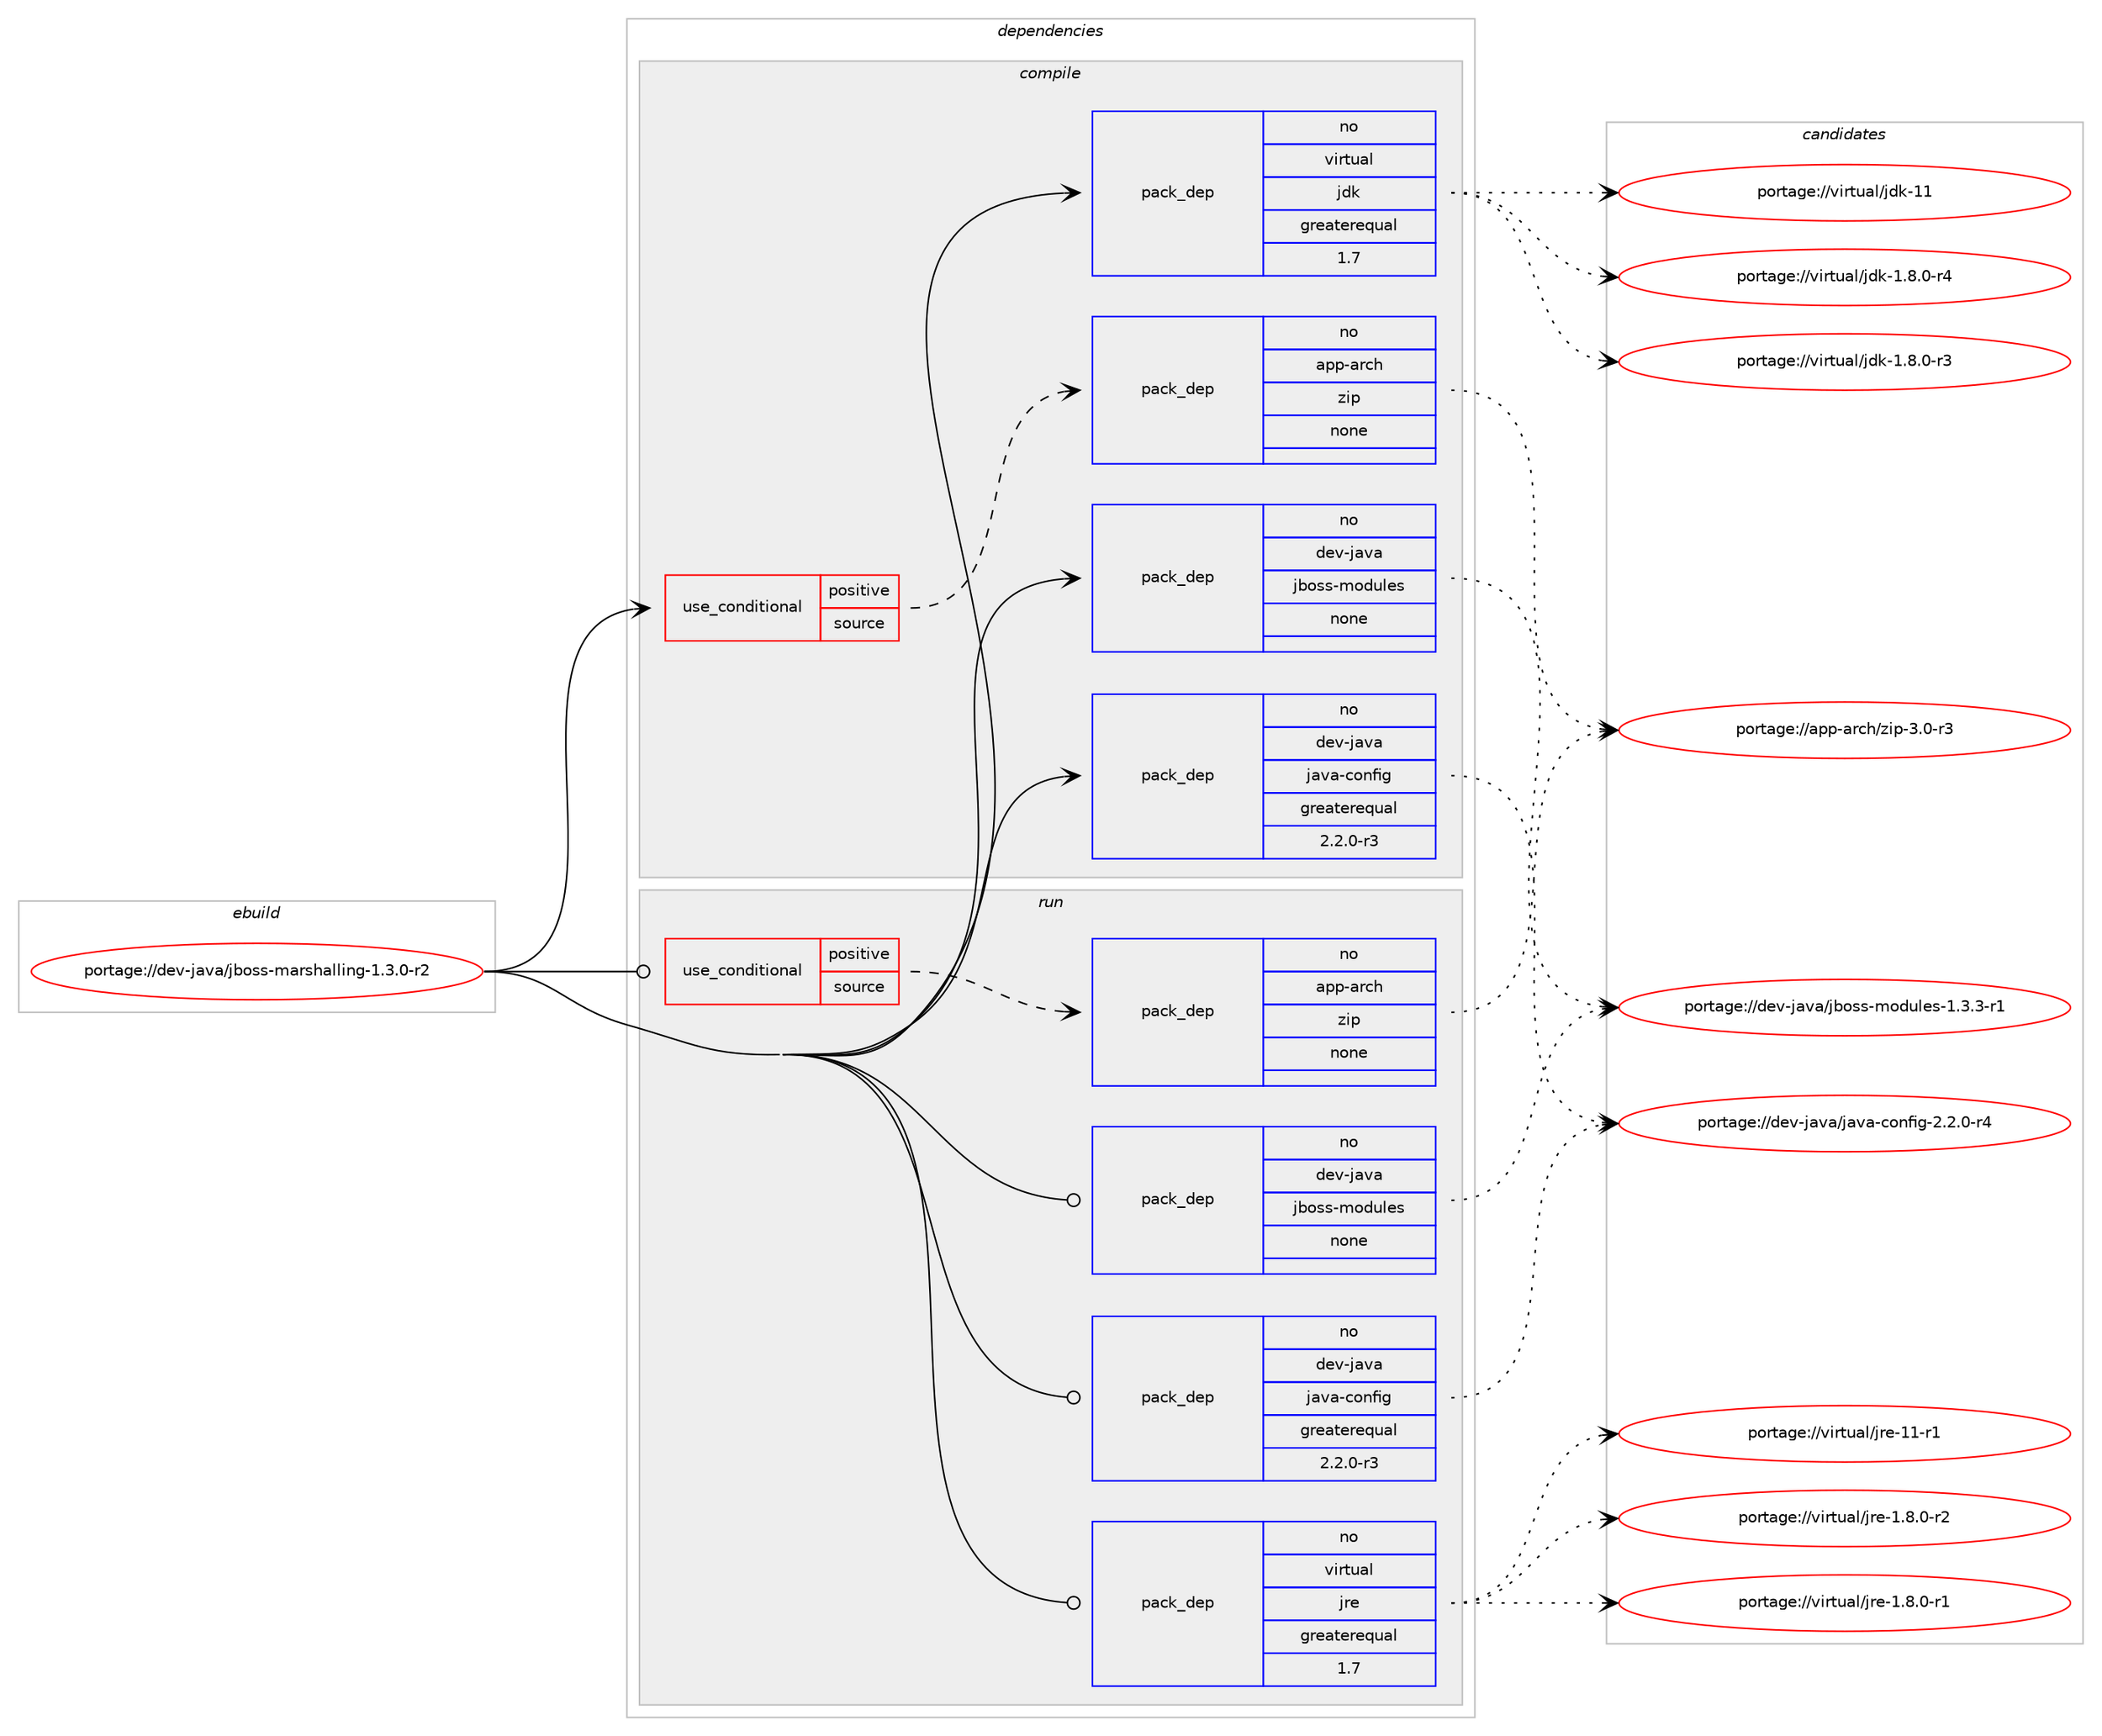 digraph prolog {

# *************
# Graph options
# *************

newrank=true;
concentrate=true;
compound=true;
graph [rankdir=LR,fontname=Helvetica,fontsize=10,ranksep=1.5];#, ranksep=2.5, nodesep=0.2];
edge  [arrowhead=vee];
node  [fontname=Helvetica,fontsize=10];

# **********
# The ebuild
# **********

subgraph cluster_leftcol {
color=gray;
rank=same;
label=<<i>ebuild</i>>;
id [label="portage://dev-java/jboss-marshalling-1.3.0-r2", color=red, width=4, href="../dev-java/jboss-marshalling-1.3.0-r2.svg"];
}

# ****************
# The dependencies
# ****************

subgraph cluster_midcol {
color=gray;
label=<<i>dependencies</i>>;
subgraph cluster_compile {
fillcolor="#eeeeee";
style=filled;
label=<<i>compile</i>>;
subgraph cond129897 {
dependency530014 [label=<<TABLE BORDER="0" CELLBORDER="1" CELLSPACING="0" CELLPADDING="4"><TR><TD ROWSPAN="3" CELLPADDING="10">use_conditional</TD></TR><TR><TD>positive</TD></TR><TR><TD>source</TD></TR></TABLE>>, shape=none, color=red];
subgraph pack394505 {
dependency530015 [label=<<TABLE BORDER="0" CELLBORDER="1" CELLSPACING="0" CELLPADDING="4" WIDTH="220"><TR><TD ROWSPAN="6" CELLPADDING="30">pack_dep</TD></TR><TR><TD WIDTH="110">no</TD></TR><TR><TD>app-arch</TD></TR><TR><TD>zip</TD></TR><TR><TD>none</TD></TR><TR><TD></TD></TR></TABLE>>, shape=none, color=blue];
}
dependency530014:e -> dependency530015:w [weight=20,style="dashed",arrowhead="vee"];
}
id:e -> dependency530014:w [weight=20,style="solid",arrowhead="vee"];
subgraph pack394506 {
dependency530016 [label=<<TABLE BORDER="0" CELLBORDER="1" CELLSPACING="0" CELLPADDING="4" WIDTH="220"><TR><TD ROWSPAN="6" CELLPADDING="30">pack_dep</TD></TR><TR><TD WIDTH="110">no</TD></TR><TR><TD>dev-java</TD></TR><TR><TD>java-config</TD></TR><TR><TD>greaterequal</TD></TR><TR><TD>2.2.0-r3</TD></TR></TABLE>>, shape=none, color=blue];
}
id:e -> dependency530016:w [weight=20,style="solid",arrowhead="vee"];
subgraph pack394507 {
dependency530017 [label=<<TABLE BORDER="0" CELLBORDER="1" CELLSPACING="0" CELLPADDING="4" WIDTH="220"><TR><TD ROWSPAN="6" CELLPADDING="30">pack_dep</TD></TR><TR><TD WIDTH="110">no</TD></TR><TR><TD>dev-java</TD></TR><TR><TD>jboss-modules</TD></TR><TR><TD>none</TD></TR><TR><TD></TD></TR></TABLE>>, shape=none, color=blue];
}
id:e -> dependency530017:w [weight=20,style="solid",arrowhead="vee"];
subgraph pack394508 {
dependency530018 [label=<<TABLE BORDER="0" CELLBORDER="1" CELLSPACING="0" CELLPADDING="4" WIDTH="220"><TR><TD ROWSPAN="6" CELLPADDING="30">pack_dep</TD></TR><TR><TD WIDTH="110">no</TD></TR><TR><TD>virtual</TD></TR><TR><TD>jdk</TD></TR><TR><TD>greaterequal</TD></TR><TR><TD>1.7</TD></TR></TABLE>>, shape=none, color=blue];
}
id:e -> dependency530018:w [weight=20,style="solid",arrowhead="vee"];
}
subgraph cluster_compileandrun {
fillcolor="#eeeeee";
style=filled;
label=<<i>compile and run</i>>;
}
subgraph cluster_run {
fillcolor="#eeeeee";
style=filled;
label=<<i>run</i>>;
subgraph cond129898 {
dependency530019 [label=<<TABLE BORDER="0" CELLBORDER="1" CELLSPACING="0" CELLPADDING="4"><TR><TD ROWSPAN="3" CELLPADDING="10">use_conditional</TD></TR><TR><TD>positive</TD></TR><TR><TD>source</TD></TR></TABLE>>, shape=none, color=red];
subgraph pack394509 {
dependency530020 [label=<<TABLE BORDER="0" CELLBORDER="1" CELLSPACING="0" CELLPADDING="4" WIDTH="220"><TR><TD ROWSPAN="6" CELLPADDING="30">pack_dep</TD></TR><TR><TD WIDTH="110">no</TD></TR><TR><TD>app-arch</TD></TR><TR><TD>zip</TD></TR><TR><TD>none</TD></TR><TR><TD></TD></TR></TABLE>>, shape=none, color=blue];
}
dependency530019:e -> dependency530020:w [weight=20,style="dashed",arrowhead="vee"];
}
id:e -> dependency530019:w [weight=20,style="solid",arrowhead="odot"];
subgraph pack394510 {
dependency530021 [label=<<TABLE BORDER="0" CELLBORDER="1" CELLSPACING="0" CELLPADDING="4" WIDTH="220"><TR><TD ROWSPAN="6" CELLPADDING="30">pack_dep</TD></TR><TR><TD WIDTH="110">no</TD></TR><TR><TD>dev-java</TD></TR><TR><TD>java-config</TD></TR><TR><TD>greaterequal</TD></TR><TR><TD>2.2.0-r3</TD></TR></TABLE>>, shape=none, color=blue];
}
id:e -> dependency530021:w [weight=20,style="solid",arrowhead="odot"];
subgraph pack394511 {
dependency530022 [label=<<TABLE BORDER="0" CELLBORDER="1" CELLSPACING="0" CELLPADDING="4" WIDTH="220"><TR><TD ROWSPAN="6" CELLPADDING="30">pack_dep</TD></TR><TR><TD WIDTH="110">no</TD></TR><TR><TD>dev-java</TD></TR><TR><TD>jboss-modules</TD></TR><TR><TD>none</TD></TR><TR><TD></TD></TR></TABLE>>, shape=none, color=blue];
}
id:e -> dependency530022:w [weight=20,style="solid",arrowhead="odot"];
subgraph pack394512 {
dependency530023 [label=<<TABLE BORDER="0" CELLBORDER="1" CELLSPACING="0" CELLPADDING="4" WIDTH="220"><TR><TD ROWSPAN="6" CELLPADDING="30">pack_dep</TD></TR><TR><TD WIDTH="110">no</TD></TR><TR><TD>virtual</TD></TR><TR><TD>jre</TD></TR><TR><TD>greaterequal</TD></TR><TR><TD>1.7</TD></TR></TABLE>>, shape=none, color=blue];
}
id:e -> dependency530023:w [weight=20,style="solid",arrowhead="odot"];
}
}

# **************
# The candidates
# **************

subgraph cluster_choices {
rank=same;
color=gray;
label=<<i>candidates</i>>;

subgraph choice394505 {
color=black;
nodesep=1;
choice9711211245971149910447122105112455146484511451 [label="portage://app-arch/zip-3.0-r3", color=red, width=4,href="../app-arch/zip-3.0-r3.svg"];
dependency530015:e -> choice9711211245971149910447122105112455146484511451:w [style=dotted,weight="100"];
}
subgraph choice394506 {
color=black;
nodesep=1;
choice10010111845106971189747106971189745991111101021051034550465046484511452 [label="portage://dev-java/java-config-2.2.0-r4", color=red, width=4,href="../dev-java/java-config-2.2.0-r4.svg"];
dependency530016:e -> choice10010111845106971189747106971189745991111101021051034550465046484511452:w [style=dotted,weight="100"];
}
subgraph choice394507 {
color=black;
nodesep=1;
choice1001011184510697118974710698111115115451091111001171081011154549465146514511449 [label="portage://dev-java/jboss-modules-1.3.3-r1", color=red, width=4,href="../dev-java/jboss-modules-1.3.3-r1.svg"];
dependency530017:e -> choice1001011184510697118974710698111115115451091111001171081011154549465146514511449:w [style=dotted,weight="100"];
}
subgraph choice394508 {
color=black;
nodesep=1;
choice1181051141161179710847106100107454949 [label="portage://virtual/jdk-11", color=red, width=4,href="../virtual/jdk-11.svg"];
choice11810511411611797108471061001074549465646484511452 [label="portage://virtual/jdk-1.8.0-r4", color=red, width=4,href="../virtual/jdk-1.8.0-r4.svg"];
choice11810511411611797108471061001074549465646484511451 [label="portage://virtual/jdk-1.8.0-r3", color=red, width=4,href="../virtual/jdk-1.8.0-r3.svg"];
dependency530018:e -> choice1181051141161179710847106100107454949:w [style=dotted,weight="100"];
dependency530018:e -> choice11810511411611797108471061001074549465646484511452:w [style=dotted,weight="100"];
dependency530018:e -> choice11810511411611797108471061001074549465646484511451:w [style=dotted,weight="100"];
}
subgraph choice394509 {
color=black;
nodesep=1;
choice9711211245971149910447122105112455146484511451 [label="portage://app-arch/zip-3.0-r3", color=red, width=4,href="../app-arch/zip-3.0-r3.svg"];
dependency530020:e -> choice9711211245971149910447122105112455146484511451:w [style=dotted,weight="100"];
}
subgraph choice394510 {
color=black;
nodesep=1;
choice10010111845106971189747106971189745991111101021051034550465046484511452 [label="portage://dev-java/java-config-2.2.0-r4", color=red, width=4,href="../dev-java/java-config-2.2.0-r4.svg"];
dependency530021:e -> choice10010111845106971189747106971189745991111101021051034550465046484511452:w [style=dotted,weight="100"];
}
subgraph choice394511 {
color=black;
nodesep=1;
choice1001011184510697118974710698111115115451091111001171081011154549465146514511449 [label="portage://dev-java/jboss-modules-1.3.3-r1", color=red, width=4,href="../dev-java/jboss-modules-1.3.3-r1.svg"];
dependency530022:e -> choice1001011184510697118974710698111115115451091111001171081011154549465146514511449:w [style=dotted,weight="100"];
}
subgraph choice394512 {
color=black;
nodesep=1;
choice11810511411611797108471061141014549494511449 [label="portage://virtual/jre-11-r1", color=red, width=4,href="../virtual/jre-11-r1.svg"];
choice11810511411611797108471061141014549465646484511450 [label="portage://virtual/jre-1.8.0-r2", color=red, width=4,href="../virtual/jre-1.8.0-r2.svg"];
choice11810511411611797108471061141014549465646484511449 [label="portage://virtual/jre-1.8.0-r1", color=red, width=4,href="../virtual/jre-1.8.0-r1.svg"];
dependency530023:e -> choice11810511411611797108471061141014549494511449:w [style=dotted,weight="100"];
dependency530023:e -> choice11810511411611797108471061141014549465646484511450:w [style=dotted,weight="100"];
dependency530023:e -> choice11810511411611797108471061141014549465646484511449:w [style=dotted,weight="100"];
}
}

}
